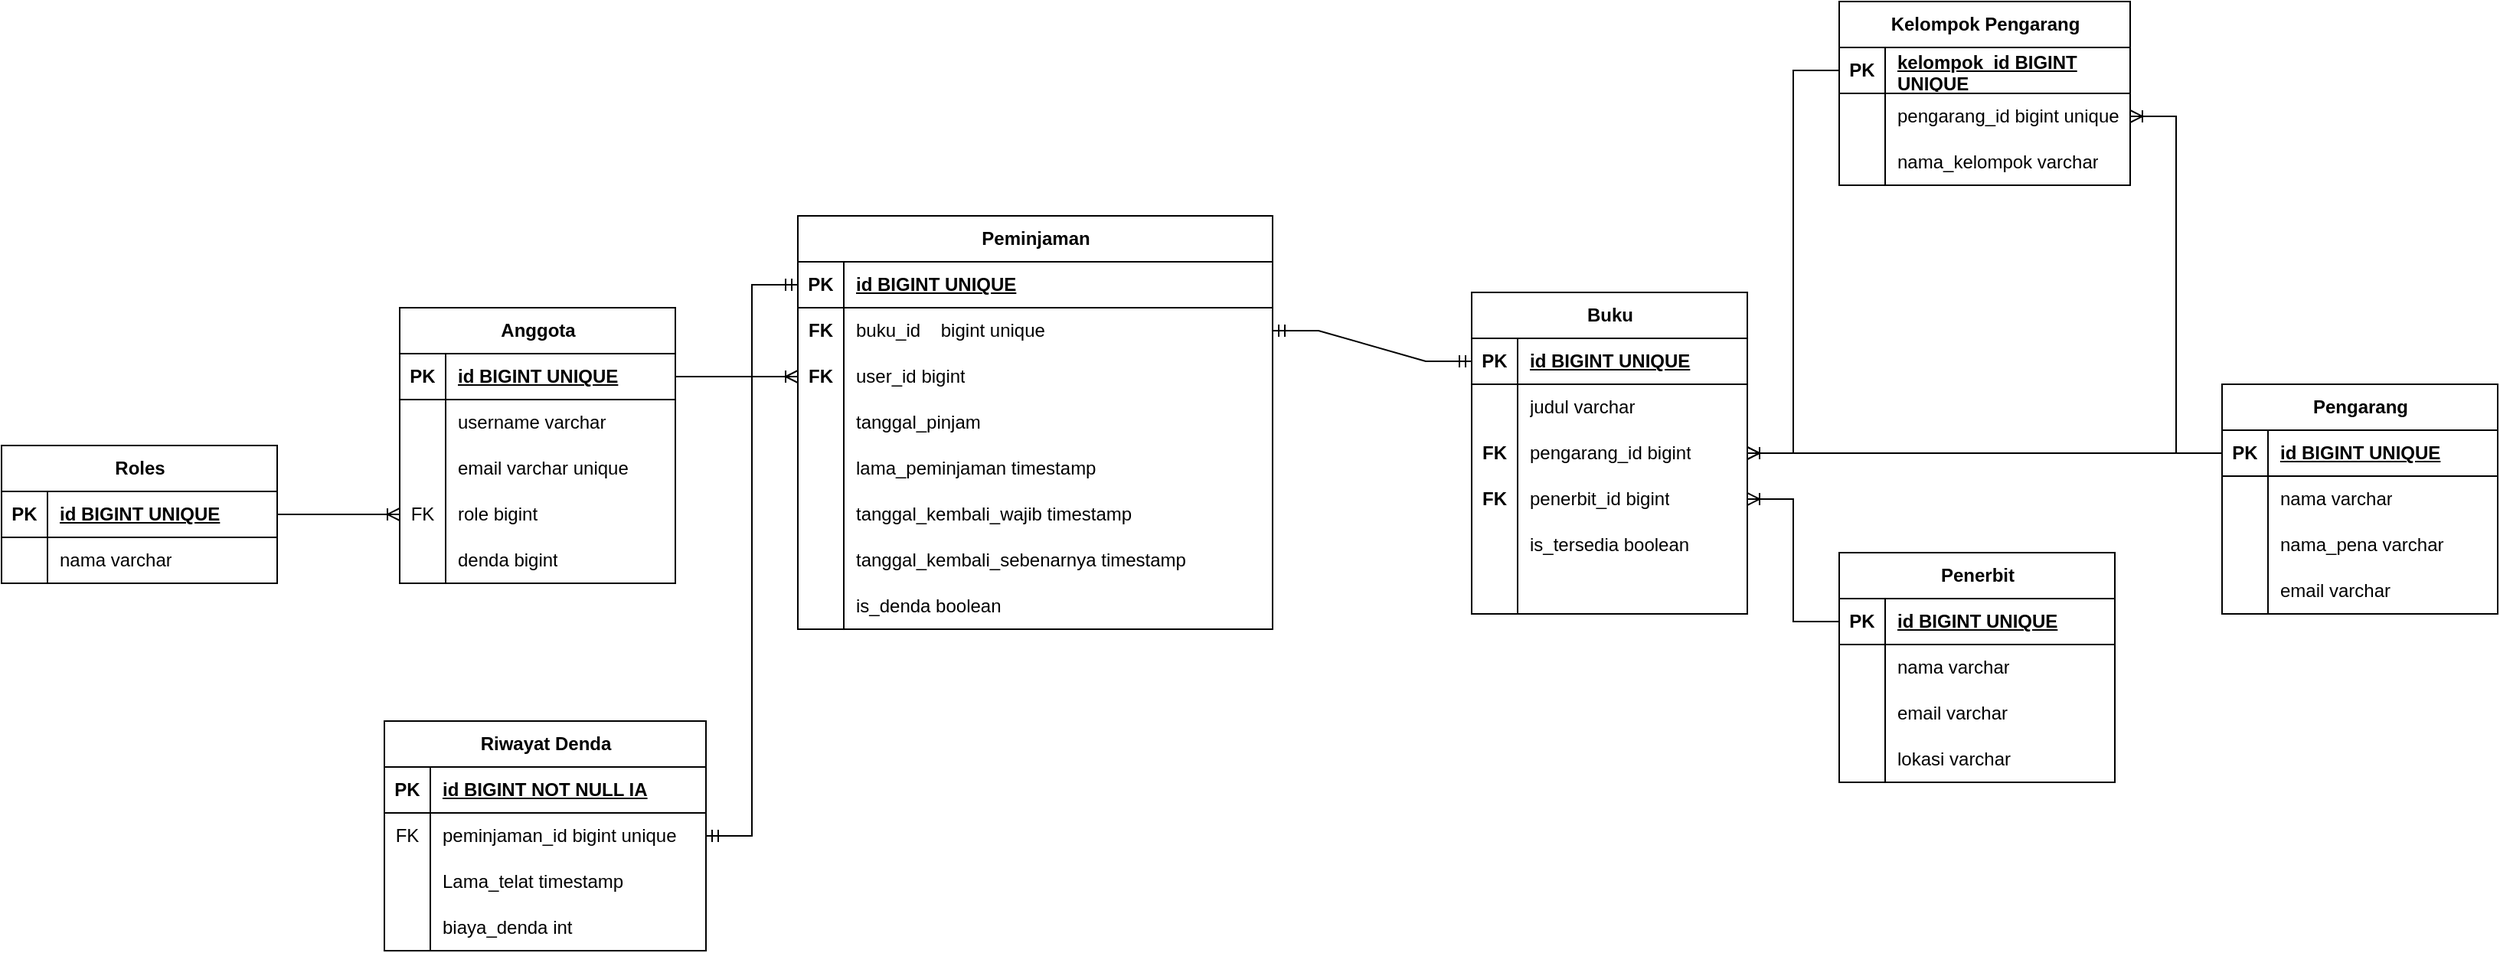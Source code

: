 <mxfile version="21.6.8" type="github" pages="2">
  <diagram name="ERD_REVISI" id="u_-M_tBzR6ieoWRpeJlq">
    <mxGraphModel dx="1763" dy="464" grid="1" gridSize="10" guides="1" tooltips="1" connect="1" arrows="1" fold="1" page="1" pageScale="1" pageWidth="850" pageHeight="1100" math="0" shadow="0">
      <root>
        <mxCell id="D8KKLtEq0LGseYsOFONu-0" />
        <mxCell id="D8KKLtEq0LGseYsOFONu-1" parent="D8KKLtEq0LGseYsOFONu-0" />
        <mxCell id="D8KKLtEq0LGseYsOFONu-2" value="Anggota" style="shape=table;startSize=30;container=1;collapsible=1;childLayout=tableLayout;fixedRows=1;rowLines=0;fontStyle=1;align=center;resizeLast=1;html=1;" vertex="1" parent="D8KKLtEq0LGseYsOFONu-1">
          <mxGeometry x="10" y="310" width="180" height="180" as="geometry" />
        </mxCell>
        <mxCell id="D8KKLtEq0LGseYsOFONu-3" value="" style="shape=tableRow;horizontal=0;startSize=0;swimlaneHead=0;swimlaneBody=0;fillColor=none;collapsible=0;dropTarget=0;points=[[0,0.5],[1,0.5]];portConstraint=eastwest;top=0;left=0;right=0;bottom=1;" vertex="1" parent="D8KKLtEq0LGseYsOFONu-2">
          <mxGeometry y="30" width="180" height="30" as="geometry" />
        </mxCell>
        <mxCell id="D8KKLtEq0LGseYsOFONu-4" value="PK" style="shape=partialRectangle;connectable=0;fillColor=none;top=0;left=0;bottom=0;right=0;fontStyle=1;overflow=hidden;whiteSpace=wrap;html=1;" vertex="1" parent="D8KKLtEq0LGseYsOFONu-3">
          <mxGeometry width="30" height="30" as="geometry">
            <mxRectangle width="30" height="30" as="alternateBounds" />
          </mxGeometry>
        </mxCell>
        <mxCell id="D8KKLtEq0LGseYsOFONu-5" value="id BIGINT UNIQUE" style="shape=partialRectangle;connectable=0;fillColor=none;top=0;left=0;bottom=0;right=0;align=left;spacingLeft=6;fontStyle=5;overflow=hidden;whiteSpace=wrap;html=1;" vertex="1" parent="D8KKLtEq0LGseYsOFONu-3">
          <mxGeometry x="30" width="150" height="30" as="geometry">
            <mxRectangle width="150" height="30" as="alternateBounds" />
          </mxGeometry>
        </mxCell>
        <mxCell id="D8KKLtEq0LGseYsOFONu-6" value="" style="shape=tableRow;horizontal=0;startSize=0;swimlaneHead=0;swimlaneBody=0;fillColor=none;collapsible=0;dropTarget=0;points=[[0,0.5],[1,0.5]];portConstraint=eastwest;top=0;left=0;right=0;bottom=0;" vertex="1" parent="D8KKLtEq0LGseYsOFONu-2">
          <mxGeometry y="60" width="180" height="30" as="geometry" />
        </mxCell>
        <mxCell id="D8KKLtEq0LGseYsOFONu-7" value="" style="shape=partialRectangle;connectable=0;fillColor=none;top=0;left=0;bottom=0;right=0;editable=1;overflow=hidden;whiteSpace=wrap;html=1;" vertex="1" parent="D8KKLtEq0LGseYsOFONu-6">
          <mxGeometry width="30" height="30" as="geometry">
            <mxRectangle width="30" height="30" as="alternateBounds" />
          </mxGeometry>
        </mxCell>
        <mxCell id="D8KKLtEq0LGseYsOFONu-8" value="username varchar" style="shape=partialRectangle;connectable=0;fillColor=none;top=0;left=0;bottom=0;right=0;align=left;spacingLeft=6;overflow=hidden;whiteSpace=wrap;html=1;" vertex="1" parent="D8KKLtEq0LGseYsOFONu-6">
          <mxGeometry x="30" width="150" height="30" as="geometry">
            <mxRectangle width="150" height="30" as="alternateBounds" />
          </mxGeometry>
        </mxCell>
        <mxCell id="D8KKLtEq0LGseYsOFONu-9" value="" style="shape=tableRow;horizontal=0;startSize=0;swimlaneHead=0;swimlaneBody=0;fillColor=none;collapsible=0;dropTarget=0;points=[[0,0.5],[1,0.5]];portConstraint=eastwest;top=0;left=0;right=0;bottom=0;" vertex="1" parent="D8KKLtEq0LGseYsOFONu-2">
          <mxGeometry y="90" width="180" height="30" as="geometry" />
        </mxCell>
        <mxCell id="D8KKLtEq0LGseYsOFONu-10" value="" style="shape=partialRectangle;connectable=0;fillColor=none;top=0;left=0;bottom=0;right=0;editable=1;overflow=hidden;whiteSpace=wrap;html=1;" vertex="1" parent="D8KKLtEq0LGseYsOFONu-9">
          <mxGeometry width="30" height="30" as="geometry">
            <mxRectangle width="30" height="30" as="alternateBounds" />
          </mxGeometry>
        </mxCell>
        <mxCell id="D8KKLtEq0LGseYsOFONu-11" value="email varchar unique" style="shape=partialRectangle;connectable=0;fillColor=none;top=0;left=0;bottom=0;right=0;align=left;spacingLeft=6;overflow=hidden;whiteSpace=wrap;html=1;" vertex="1" parent="D8KKLtEq0LGseYsOFONu-9">
          <mxGeometry x="30" width="150" height="30" as="geometry">
            <mxRectangle width="150" height="30" as="alternateBounds" />
          </mxGeometry>
        </mxCell>
        <mxCell id="tYVv58I1cR-Qi6WpA0bf-48" value="" style="shape=tableRow;horizontal=0;startSize=0;swimlaneHead=0;swimlaneBody=0;fillColor=none;collapsible=0;dropTarget=0;points=[[0,0.5],[1,0.5]];portConstraint=eastwest;top=0;left=0;right=0;bottom=0;" vertex="1" parent="D8KKLtEq0LGseYsOFONu-2">
          <mxGeometry y="120" width="180" height="30" as="geometry" />
        </mxCell>
        <mxCell id="tYVv58I1cR-Qi6WpA0bf-49" value="FK" style="shape=partialRectangle;connectable=0;fillColor=none;top=0;left=0;bottom=0;right=0;editable=1;overflow=hidden;whiteSpace=wrap;html=1;" vertex="1" parent="tYVv58I1cR-Qi6WpA0bf-48">
          <mxGeometry width="30" height="30" as="geometry">
            <mxRectangle width="30" height="30" as="alternateBounds" />
          </mxGeometry>
        </mxCell>
        <mxCell id="tYVv58I1cR-Qi6WpA0bf-50" value="role&amp;nbsp;bigint" style="shape=partialRectangle;connectable=0;fillColor=none;top=0;left=0;bottom=0;right=0;align=left;spacingLeft=6;overflow=hidden;whiteSpace=wrap;html=1;" vertex="1" parent="tYVv58I1cR-Qi6WpA0bf-48">
          <mxGeometry x="30" width="150" height="30" as="geometry">
            <mxRectangle width="150" height="30" as="alternateBounds" />
          </mxGeometry>
        </mxCell>
        <mxCell id="tYVv58I1cR-Qi6WpA0bf-51" value="" style="shape=tableRow;horizontal=0;startSize=0;swimlaneHead=0;swimlaneBody=0;fillColor=none;collapsible=0;dropTarget=0;points=[[0,0.5],[1,0.5]];portConstraint=eastwest;top=0;left=0;right=0;bottom=0;" vertex="1" parent="D8KKLtEq0LGseYsOFONu-2">
          <mxGeometry y="150" width="180" height="30" as="geometry" />
        </mxCell>
        <mxCell id="tYVv58I1cR-Qi6WpA0bf-52" value="" style="shape=partialRectangle;connectable=0;fillColor=none;top=0;left=0;bottom=0;right=0;editable=1;overflow=hidden;whiteSpace=wrap;html=1;" vertex="1" parent="tYVv58I1cR-Qi6WpA0bf-51">
          <mxGeometry width="30" height="30" as="geometry">
            <mxRectangle width="30" height="30" as="alternateBounds" />
          </mxGeometry>
        </mxCell>
        <mxCell id="tYVv58I1cR-Qi6WpA0bf-53" value="denda&amp;nbsp;bigint" style="shape=partialRectangle;connectable=0;fillColor=none;top=0;left=0;bottom=0;right=0;align=left;spacingLeft=6;overflow=hidden;whiteSpace=wrap;html=1;" vertex="1" parent="tYVv58I1cR-Qi6WpA0bf-51">
          <mxGeometry x="30" width="150" height="30" as="geometry">
            <mxRectangle width="150" height="30" as="alternateBounds" />
          </mxGeometry>
        </mxCell>
        <mxCell id="D8KKLtEq0LGseYsOFONu-12" value="Buku" style="shape=table;startSize=30;container=1;collapsible=1;childLayout=tableLayout;fixedRows=1;rowLines=0;fontStyle=1;align=center;resizeLast=1;html=1;" vertex="1" parent="D8KKLtEq0LGseYsOFONu-1">
          <mxGeometry x="710" y="300" width="180" height="210" as="geometry" />
        </mxCell>
        <mxCell id="D8KKLtEq0LGseYsOFONu-13" value="" style="shape=tableRow;horizontal=0;startSize=0;swimlaneHead=0;swimlaneBody=0;fillColor=none;collapsible=0;dropTarget=0;points=[[0,0.5],[1,0.5]];portConstraint=eastwest;top=0;left=0;right=0;bottom=1;" vertex="1" parent="D8KKLtEq0LGseYsOFONu-12">
          <mxGeometry y="30" width="180" height="30" as="geometry" />
        </mxCell>
        <mxCell id="D8KKLtEq0LGseYsOFONu-14" value="PK" style="shape=partialRectangle;connectable=0;fillColor=none;top=0;left=0;bottom=0;right=0;fontStyle=1;overflow=hidden;whiteSpace=wrap;html=1;" vertex="1" parent="D8KKLtEq0LGseYsOFONu-13">
          <mxGeometry width="30" height="30" as="geometry">
            <mxRectangle width="30" height="30" as="alternateBounds" />
          </mxGeometry>
        </mxCell>
        <mxCell id="D8KKLtEq0LGseYsOFONu-15" value="id BIGINT UNIQUE" style="shape=partialRectangle;connectable=0;fillColor=none;top=0;left=0;bottom=0;right=0;align=left;spacingLeft=6;fontStyle=5;overflow=hidden;whiteSpace=wrap;html=1;" vertex="1" parent="D8KKLtEq0LGseYsOFONu-13">
          <mxGeometry x="30" width="150" height="30" as="geometry">
            <mxRectangle width="150" height="30" as="alternateBounds" />
          </mxGeometry>
        </mxCell>
        <mxCell id="D8KKLtEq0LGseYsOFONu-16" value="" style="shape=tableRow;horizontal=0;startSize=0;swimlaneHead=0;swimlaneBody=0;fillColor=none;collapsible=0;dropTarget=0;points=[[0,0.5],[1,0.5]];portConstraint=eastwest;top=0;left=0;right=0;bottom=0;" vertex="1" parent="D8KKLtEq0LGseYsOFONu-12">
          <mxGeometry y="60" width="180" height="30" as="geometry" />
        </mxCell>
        <mxCell id="D8KKLtEq0LGseYsOFONu-17" value="" style="shape=partialRectangle;connectable=0;fillColor=none;top=0;left=0;bottom=0;right=0;editable=1;overflow=hidden;whiteSpace=wrap;html=1;" vertex="1" parent="D8KKLtEq0LGseYsOFONu-16">
          <mxGeometry width="30" height="30" as="geometry">
            <mxRectangle width="30" height="30" as="alternateBounds" />
          </mxGeometry>
        </mxCell>
        <mxCell id="D8KKLtEq0LGseYsOFONu-18" value="judul varchar" style="shape=partialRectangle;connectable=0;fillColor=none;top=0;left=0;bottom=0;right=0;align=left;spacingLeft=6;overflow=hidden;whiteSpace=wrap;html=1;" vertex="1" parent="D8KKLtEq0LGseYsOFONu-16">
          <mxGeometry x="30" width="150" height="30" as="geometry">
            <mxRectangle width="150" height="30" as="alternateBounds" />
          </mxGeometry>
        </mxCell>
        <mxCell id="D8KKLtEq0LGseYsOFONu-19" value="" style="shape=tableRow;horizontal=0;startSize=0;swimlaneHead=0;swimlaneBody=0;fillColor=none;collapsible=0;dropTarget=0;points=[[0,0.5],[1,0.5]];portConstraint=eastwest;top=0;left=0;right=0;bottom=0;" vertex="1" parent="D8KKLtEq0LGseYsOFONu-12">
          <mxGeometry y="90" width="180" height="30" as="geometry" />
        </mxCell>
        <mxCell id="D8KKLtEq0LGseYsOFONu-20" value="&lt;b&gt;FK&lt;/b&gt;" style="shape=partialRectangle;connectable=0;fillColor=none;top=0;left=0;bottom=0;right=0;editable=1;overflow=hidden;whiteSpace=wrap;html=1;" vertex="1" parent="D8KKLtEq0LGseYsOFONu-19">
          <mxGeometry width="30" height="30" as="geometry">
            <mxRectangle width="30" height="30" as="alternateBounds" />
          </mxGeometry>
        </mxCell>
        <mxCell id="D8KKLtEq0LGseYsOFONu-21" value="pengarang_id&amp;nbsp;bigint" style="shape=partialRectangle;connectable=0;fillColor=none;top=0;left=0;bottom=0;right=0;align=left;spacingLeft=6;overflow=hidden;whiteSpace=wrap;html=1;" vertex="1" parent="D8KKLtEq0LGseYsOFONu-19">
          <mxGeometry x="30" width="150" height="30" as="geometry">
            <mxRectangle width="150" height="30" as="alternateBounds" />
          </mxGeometry>
        </mxCell>
        <mxCell id="D8KKLtEq0LGseYsOFONu-22" value="" style="shape=tableRow;horizontal=0;startSize=0;swimlaneHead=0;swimlaneBody=0;fillColor=none;collapsible=0;dropTarget=0;points=[[0,0.5],[1,0.5]];portConstraint=eastwest;top=0;left=0;right=0;bottom=0;" vertex="1" parent="D8KKLtEq0LGseYsOFONu-12">
          <mxGeometry y="120" width="180" height="30" as="geometry" />
        </mxCell>
        <mxCell id="D8KKLtEq0LGseYsOFONu-23" value="&lt;b style=&quot;border-color: var(--border-color);&quot;&gt;FK&lt;/b&gt;" style="shape=partialRectangle;connectable=0;fillColor=none;top=0;left=0;bottom=0;right=0;editable=1;overflow=hidden;whiteSpace=wrap;html=1;" vertex="1" parent="D8KKLtEq0LGseYsOFONu-22">
          <mxGeometry width="30" height="30" as="geometry">
            <mxRectangle width="30" height="30" as="alternateBounds" />
          </mxGeometry>
        </mxCell>
        <mxCell id="D8KKLtEq0LGseYsOFONu-24" value="penerbit_id&amp;nbsp;bigint" style="shape=partialRectangle;connectable=0;fillColor=none;top=0;left=0;bottom=0;right=0;align=left;spacingLeft=6;overflow=hidden;whiteSpace=wrap;html=1;" vertex="1" parent="D8KKLtEq0LGseYsOFONu-22">
          <mxGeometry x="30" width="150" height="30" as="geometry">
            <mxRectangle width="150" height="30" as="alternateBounds" />
          </mxGeometry>
        </mxCell>
        <mxCell id="tYVv58I1cR-Qi6WpA0bf-0" value="" style="shape=tableRow;horizontal=0;startSize=0;swimlaneHead=0;swimlaneBody=0;fillColor=none;collapsible=0;dropTarget=0;points=[[0,0.5],[1,0.5]];portConstraint=eastwest;top=0;left=0;right=0;bottom=0;" vertex="1" parent="D8KKLtEq0LGseYsOFONu-12">
          <mxGeometry y="150" width="180" height="30" as="geometry" />
        </mxCell>
        <mxCell id="tYVv58I1cR-Qi6WpA0bf-1" value="" style="shape=partialRectangle;connectable=0;fillColor=none;top=0;left=0;bottom=0;right=0;editable=1;overflow=hidden;whiteSpace=wrap;html=1;" vertex="1" parent="tYVv58I1cR-Qi6WpA0bf-0">
          <mxGeometry width="30" height="30" as="geometry">
            <mxRectangle width="30" height="30" as="alternateBounds" />
          </mxGeometry>
        </mxCell>
        <mxCell id="tYVv58I1cR-Qi6WpA0bf-2" value="is_tersedia boolean" style="shape=partialRectangle;connectable=0;fillColor=none;top=0;left=0;bottom=0;right=0;align=left;spacingLeft=6;overflow=hidden;whiteSpace=wrap;html=1;" vertex="1" parent="tYVv58I1cR-Qi6WpA0bf-0">
          <mxGeometry x="30" width="150" height="30" as="geometry">
            <mxRectangle width="150" height="30" as="alternateBounds" />
          </mxGeometry>
        </mxCell>
        <mxCell id="tYVv58I1cR-Qi6WpA0bf-16" value="" style="shape=tableRow;horizontal=0;startSize=0;swimlaneHead=0;swimlaneBody=0;fillColor=none;collapsible=0;dropTarget=0;points=[[0,0.5],[1,0.5]];portConstraint=eastwest;top=0;left=0;right=0;bottom=0;" vertex="1" parent="D8KKLtEq0LGseYsOFONu-12">
          <mxGeometry y="180" width="180" height="30" as="geometry" />
        </mxCell>
        <mxCell id="tYVv58I1cR-Qi6WpA0bf-17" value="" style="shape=partialRectangle;connectable=0;fillColor=none;top=0;left=0;bottom=0;right=0;editable=1;overflow=hidden;whiteSpace=wrap;html=1;" vertex="1" parent="tYVv58I1cR-Qi6WpA0bf-16">
          <mxGeometry width="30" height="30" as="geometry">
            <mxRectangle width="30" height="30" as="alternateBounds" />
          </mxGeometry>
        </mxCell>
        <mxCell id="tYVv58I1cR-Qi6WpA0bf-18" value="" style="shape=partialRectangle;connectable=0;fillColor=none;top=0;left=0;bottom=0;right=0;align=left;spacingLeft=6;overflow=hidden;whiteSpace=wrap;html=1;" vertex="1" parent="tYVv58I1cR-Qi6WpA0bf-16">
          <mxGeometry x="30" width="150" height="30" as="geometry">
            <mxRectangle width="150" height="30" as="alternateBounds" />
          </mxGeometry>
        </mxCell>
        <mxCell id="D8KKLtEq0LGseYsOFONu-25" value="Peminjaman" style="shape=table;startSize=30;container=1;collapsible=1;childLayout=tableLayout;fixedRows=1;rowLines=0;fontStyle=1;align=center;resizeLast=1;html=1;" vertex="1" parent="D8KKLtEq0LGseYsOFONu-1">
          <mxGeometry x="270" y="250" width="310" height="270" as="geometry" />
        </mxCell>
        <mxCell id="D8KKLtEq0LGseYsOFONu-26" value="" style="shape=tableRow;horizontal=0;startSize=0;swimlaneHead=0;swimlaneBody=0;fillColor=none;collapsible=0;dropTarget=0;points=[[0,0.5],[1,0.5]];portConstraint=eastwest;top=0;left=0;right=0;bottom=1;" vertex="1" parent="D8KKLtEq0LGseYsOFONu-25">
          <mxGeometry y="30" width="310" height="30" as="geometry" />
        </mxCell>
        <mxCell id="D8KKLtEq0LGseYsOFONu-27" value="PK" style="shape=partialRectangle;connectable=0;fillColor=none;top=0;left=0;bottom=0;right=0;fontStyle=1;overflow=hidden;whiteSpace=wrap;html=1;" vertex="1" parent="D8KKLtEq0LGseYsOFONu-26">
          <mxGeometry width="30" height="30" as="geometry">
            <mxRectangle width="30" height="30" as="alternateBounds" />
          </mxGeometry>
        </mxCell>
        <mxCell id="D8KKLtEq0LGseYsOFONu-28" value="id BIGINT UNIQUE" style="shape=partialRectangle;connectable=0;fillColor=none;top=0;left=0;bottom=0;right=0;align=left;spacingLeft=6;fontStyle=5;overflow=hidden;whiteSpace=wrap;html=1;" vertex="1" parent="D8KKLtEq0LGseYsOFONu-26">
          <mxGeometry x="30" width="280" height="30" as="geometry">
            <mxRectangle width="280" height="30" as="alternateBounds" />
          </mxGeometry>
        </mxCell>
        <mxCell id="D8KKLtEq0LGseYsOFONu-29" value="" style="shape=tableRow;horizontal=0;startSize=0;swimlaneHead=0;swimlaneBody=0;fillColor=none;collapsible=0;dropTarget=0;points=[[0,0.5],[1,0.5]];portConstraint=eastwest;top=0;left=0;right=0;bottom=0;" vertex="1" parent="D8KKLtEq0LGseYsOFONu-25">
          <mxGeometry y="60" width="310" height="30" as="geometry" />
        </mxCell>
        <mxCell id="D8KKLtEq0LGseYsOFONu-30" value="&lt;b&gt;FK&lt;/b&gt;" style="shape=partialRectangle;connectable=0;fillColor=none;top=0;left=0;bottom=0;right=0;editable=1;overflow=hidden;whiteSpace=wrap;html=1;" vertex="1" parent="D8KKLtEq0LGseYsOFONu-29">
          <mxGeometry width="30" height="30" as="geometry">
            <mxRectangle width="30" height="30" as="alternateBounds" />
          </mxGeometry>
        </mxCell>
        <mxCell id="D8KKLtEq0LGseYsOFONu-31" value="buku_id&lt;span style=&quot;&quot;&gt;&lt;span style=&quot;white-space: pre;&quot;&gt;&amp;nbsp;&amp;nbsp;&amp;nbsp;&amp;nbsp;bigint unique&lt;/span&gt;&lt;/span&gt;" style="shape=partialRectangle;connectable=0;fillColor=none;top=0;left=0;bottom=0;right=0;align=left;spacingLeft=6;overflow=hidden;whiteSpace=wrap;html=1;" vertex="1" parent="D8KKLtEq0LGseYsOFONu-29">
          <mxGeometry x="30" width="280" height="30" as="geometry">
            <mxRectangle width="280" height="30" as="alternateBounds" />
          </mxGeometry>
        </mxCell>
        <mxCell id="D8KKLtEq0LGseYsOFONu-32" value="" style="shape=tableRow;horizontal=0;startSize=0;swimlaneHead=0;swimlaneBody=0;fillColor=none;collapsible=0;dropTarget=0;points=[[0,0.5],[1,0.5]];portConstraint=eastwest;top=0;left=0;right=0;bottom=0;" vertex="1" parent="D8KKLtEq0LGseYsOFONu-25">
          <mxGeometry y="90" width="310" height="30" as="geometry" />
        </mxCell>
        <mxCell id="D8KKLtEq0LGseYsOFONu-33" value="&lt;b&gt;FK&lt;/b&gt;" style="shape=partialRectangle;connectable=0;fillColor=none;top=0;left=0;bottom=0;right=0;editable=1;overflow=hidden;whiteSpace=wrap;html=1;" vertex="1" parent="D8KKLtEq0LGseYsOFONu-32">
          <mxGeometry width="30" height="30" as="geometry">
            <mxRectangle width="30" height="30" as="alternateBounds" />
          </mxGeometry>
        </mxCell>
        <mxCell id="D8KKLtEq0LGseYsOFONu-34" value="user_id&amp;nbsp;bigint" style="shape=partialRectangle;connectable=0;fillColor=none;top=0;left=0;bottom=0;right=0;align=left;spacingLeft=6;overflow=hidden;whiteSpace=wrap;html=1;" vertex="1" parent="D8KKLtEq0LGseYsOFONu-32">
          <mxGeometry x="30" width="280" height="30" as="geometry">
            <mxRectangle width="280" height="30" as="alternateBounds" />
          </mxGeometry>
        </mxCell>
        <mxCell id="D8KKLtEq0LGseYsOFONu-35" value="" style="shape=tableRow;horizontal=0;startSize=0;swimlaneHead=0;swimlaneBody=0;fillColor=none;collapsible=0;dropTarget=0;points=[[0,0.5],[1,0.5]];portConstraint=eastwest;top=0;left=0;right=0;bottom=0;" vertex="1" parent="D8KKLtEq0LGseYsOFONu-25">
          <mxGeometry y="120" width="310" height="30" as="geometry" />
        </mxCell>
        <mxCell id="D8KKLtEq0LGseYsOFONu-36" value="" style="shape=partialRectangle;connectable=0;fillColor=none;top=0;left=0;bottom=0;right=0;editable=1;overflow=hidden;whiteSpace=wrap;html=1;" vertex="1" parent="D8KKLtEq0LGseYsOFONu-35">
          <mxGeometry width="30" height="30" as="geometry">
            <mxRectangle width="30" height="30" as="alternateBounds" />
          </mxGeometry>
        </mxCell>
        <mxCell id="D8KKLtEq0LGseYsOFONu-37" value="tanggal_pinjam" style="shape=partialRectangle;connectable=0;fillColor=none;top=0;left=0;bottom=0;right=0;align=left;spacingLeft=6;overflow=hidden;whiteSpace=wrap;html=1;" vertex="1" parent="D8KKLtEq0LGseYsOFONu-35">
          <mxGeometry x="30" width="280" height="30" as="geometry">
            <mxRectangle width="280" height="30" as="alternateBounds" />
          </mxGeometry>
        </mxCell>
        <mxCell id="D8KKLtEq0LGseYsOFONu-38" value="" style="shape=tableRow;horizontal=0;startSize=0;swimlaneHead=0;swimlaneBody=0;fillColor=none;collapsible=0;dropTarget=0;points=[[0,0.5],[1,0.5]];portConstraint=eastwest;top=0;left=0;right=0;bottom=0;" vertex="1" parent="D8KKLtEq0LGseYsOFONu-25">
          <mxGeometry y="150" width="310" height="30" as="geometry" />
        </mxCell>
        <mxCell id="D8KKLtEq0LGseYsOFONu-39" value="" style="shape=partialRectangle;connectable=0;fillColor=none;top=0;left=0;bottom=0;right=0;editable=1;overflow=hidden;whiteSpace=wrap;html=1;" vertex="1" parent="D8KKLtEq0LGseYsOFONu-38">
          <mxGeometry width="30" height="30" as="geometry">
            <mxRectangle width="30" height="30" as="alternateBounds" />
          </mxGeometry>
        </mxCell>
        <mxCell id="D8KKLtEq0LGseYsOFONu-40" value="lama_peminjaman timestamp" style="shape=partialRectangle;connectable=0;fillColor=none;top=0;left=0;bottom=0;right=0;align=left;spacingLeft=6;overflow=hidden;whiteSpace=wrap;html=1;" vertex="1" parent="D8KKLtEq0LGseYsOFONu-38">
          <mxGeometry x="30" width="280" height="30" as="geometry">
            <mxRectangle width="280" height="30" as="alternateBounds" />
          </mxGeometry>
        </mxCell>
        <mxCell id="tYVv58I1cR-Qi6WpA0bf-26" value="" style="shape=tableRow;horizontal=0;startSize=0;swimlaneHead=0;swimlaneBody=0;fillColor=none;collapsible=0;dropTarget=0;points=[[0,0.5],[1,0.5]];portConstraint=eastwest;top=0;left=0;right=0;bottom=0;" vertex="1" parent="D8KKLtEq0LGseYsOFONu-25">
          <mxGeometry y="180" width="310" height="30" as="geometry" />
        </mxCell>
        <mxCell id="tYVv58I1cR-Qi6WpA0bf-27" value="" style="shape=partialRectangle;connectable=0;fillColor=none;top=0;left=0;bottom=0;right=0;editable=1;overflow=hidden;whiteSpace=wrap;html=1;" vertex="1" parent="tYVv58I1cR-Qi6WpA0bf-26">
          <mxGeometry width="30" height="30" as="geometry">
            <mxRectangle width="30" height="30" as="alternateBounds" />
          </mxGeometry>
        </mxCell>
        <mxCell id="tYVv58I1cR-Qi6WpA0bf-28" value="tanggal_kembali_wajib timestamp" style="shape=partialRectangle;connectable=0;fillColor=none;top=0;left=0;bottom=0;right=0;align=left;spacingLeft=6;overflow=hidden;whiteSpace=wrap;html=1;" vertex="1" parent="tYVv58I1cR-Qi6WpA0bf-26">
          <mxGeometry x="30" width="280" height="30" as="geometry">
            <mxRectangle width="280" height="30" as="alternateBounds" />
          </mxGeometry>
        </mxCell>
        <mxCell id="tYVv58I1cR-Qi6WpA0bf-29" value="" style="shape=tableRow;horizontal=0;startSize=0;swimlaneHead=0;swimlaneBody=0;fillColor=none;collapsible=0;dropTarget=0;points=[[0,0.5],[1,0.5]];portConstraint=eastwest;top=0;left=0;right=0;bottom=0;" vertex="1" parent="D8KKLtEq0LGseYsOFONu-25">
          <mxGeometry y="210" width="310" height="30" as="geometry" />
        </mxCell>
        <mxCell id="tYVv58I1cR-Qi6WpA0bf-30" value="" style="shape=partialRectangle;connectable=0;fillColor=none;top=0;left=0;bottom=0;right=0;editable=1;overflow=hidden;whiteSpace=wrap;html=1;" vertex="1" parent="tYVv58I1cR-Qi6WpA0bf-29">
          <mxGeometry width="30" height="30" as="geometry">
            <mxRectangle width="30" height="30" as="alternateBounds" />
          </mxGeometry>
        </mxCell>
        <mxCell id="tYVv58I1cR-Qi6WpA0bf-31" value="tanggal_kembali_sebenarnya timestamp" style="shape=partialRectangle;connectable=0;fillColor=none;top=0;left=0;bottom=0;right=0;align=left;spacingLeft=6;overflow=hidden;whiteSpace=wrap;html=1;" vertex="1" parent="tYVv58I1cR-Qi6WpA0bf-29">
          <mxGeometry x="30" width="280" height="30" as="geometry">
            <mxRectangle width="280" height="30" as="alternateBounds" />
          </mxGeometry>
        </mxCell>
        <mxCell id="tYVv58I1cR-Qi6WpA0bf-32" value="" style="shape=tableRow;horizontal=0;startSize=0;swimlaneHead=0;swimlaneBody=0;fillColor=none;collapsible=0;dropTarget=0;points=[[0,0.5],[1,0.5]];portConstraint=eastwest;top=0;left=0;right=0;bottom=0;" vertex="1" parent="D8KKLtEq0LGseYsOFONu-25">
          <mxGeometry y="240" width="310" height="30" as="geometry" />
        </mxCell>
        <mxCell id="tYVv58I1cR-Qi6WpA0bf-33" value="" style="shape=partialRectangle;connectable=0;fillColor=none;top=0;left=0;bottom=0;right=0;editable=1;overflow=hidden;whiteSpace=wrap;html=1;" vertex="1" parent="tYVv58I1cR-Qi6WpA0bf-32">
          <mxGeometry width="30" height="30" as="geometry">
            <mxRectangle width="30" height="30" as="alternateBounds" />
          </mxGeometry>
        </mxCell>
        <mxCell id="tYVv58I1cR-Qi6WpA0bf-34" value="is_denda boolean" style="shape=partialRectangle;connectable=0;fillColor=none;top=0;left=0;bottom=0;right=0;align=left;spacingLeft=6;overflow=hidden;whiteSpace=wrap;html=1;" vertex="1" parent="tYVv58I1cR-Qi6WpA0bf-32">
          <mxGeometry x="30" width="280" height="30" as="geometry">
            <mxRectangle width="280" height="30" as="alternateBounds" />
          </mxGeometry>
        </mxCell>
        <mxCell id="D8KKLtEq0LGseYsOFONu-41" value="" style="edgeStyle=entityRelationEdgeStyle;fontSize=12;html=1;endArrow=ERoneToMany;rounded=0;entryX=0;entryY=0.5;entryDx=0;entryDy=0;exitX=1;exitY=0.5;exitDx=0;exitDy=0;" edge="1" parent="D8KKLtEq0LGseYsOFONu-1" source="D8KKLtEq0LGseYsOFONu-3" target="D8KKLtEq0LGseYsOFONu-32">
          <mxGeometry width="100" height="100" relative="1" as="geometry">
            <mxPoint x="190" y="480" as="sourcePoint" />
            <mxPoint x="290" y="380" as="targetPoint" />
          </mxGeometry>
        </mxCell>
        <mxCell id="D8KKLtEq0LGseYsOFONu-43" value="Pengarang" style="shape=table;startSize=30;container=1;collapsible=1;childLayout=tableLayout;fixedRows=1;rowLines=0;fontStyle=1;align=center;resizeLast=1;html=1;" vertex="1" parent="D8KKLtEq0LGseYsOFONu-1">
          <mxGeometry x="1200" y="360" width="180" height="150" as="geometry" />
        </mxCell>
        <mxCell id="D8KKLtEq0LGseYsOFONu-44" value="" style="shape=tableRow;horizontal=0;startSize=0;swimlaneHead=0;swimlaneBody=0;fillColor=none;collapsible=0;dropTarget=0;points=[[0,0.5],[1,0.5]];portConstraint=eastwest;top=0;left=0;right=0;bottom=1;" vertex="1" parent="D8KKLtEq0LGseYsOFONu-43">
          <mxGeometry y="30" width="180" height="30" as="geometry" />
        </mxCell>
        <mxCell id="D8KKLtEq0LGseYsOFONu-45" value="PK" style="shape=partialRectangle;connectable=0;fillColor=none;top=0;left=0;bottom=0;right=0;fontStyle=1;overflow=hidden;whiteSpace=wrap;html=1;" vertex="1" parent="D8KKLtEq0LGseYsOFONu-44">
          <mxGeometry width="30" height="30" as="geometry">
            <mxRectangle width="30" height="30" as="alternateBounds" />
          </mxGeometry>
        </mxCell>
        <mxCell id="D8KKLtEq0LGseYsOFONu-46" value="id BIGINT UNIQUE" style="shape=partialRectangle;connectable=0;fillColor=none;top=0;left=0;bottom=0;right=0;align=left;spacingLeft=6;fontStyle=5;overflow=hidden;whiteSpace=wrap;html=1;" vertex="1" parent="D8KKLtEq0LGseYsOFONu-44">
          <mxGeometry x="30" width="150" height="30" as="geometry">
            <mxRectangle width="150" height="30" as="alternateBounds" />
          </mxGeometry>
        </mxCell>
        <mxCell id="D8KKLtEq0LGseYsOFONu-47" value="" style="shape=tableRow;horizontal=0;startSize=0;swimlaneHead=0;swimlaneBody=0;fillColor=none;collapsible=0;dropTarget=0;points=[[0,0.5],[1,0.5]];portConstraint=eastwest;top=0;left=0;right=0;bottom=0;" vertex="1" parent="D8KKLtEq0LGseYsOFONu-43">
          <mxGeometry y="60" width="180" height="30" as="geometry" />
        </mxCell>
        <mxCell id="D8KKLtEq0LGseYsOFONu-48" value="" style="shape=partialRectangle;connectable=0;fillColor=none;top=0;left=0;bottom=0;right=0;editable=1;overflow=hidden;whiteSpace=wrap;html=1;" vertex="1" parent="D8KKLtEq0LGseYsOFONu-47">
          <mxGeometry width="30" height="30" as="geometry">
            <mxRectangle width="30" height="30" as="alternateBounds" />
          </mxGeometry>
        </mxCell>
        <mxCell id="D8KKLtEq0LGseYsOFONu-49" value="nama varchar" style="shape=partialRectangle;connectable=0;fillColor=none;top=0;left=0;bottom=0;right=0;align=left;spacingLeft=6;overflow=hidden;whiteSpace=wrap;html=1;" vertex="1" parent="D8KKLtEq0LGseYsOFONu-47">
          <mxGeometry x="30" width="150" height="30" as="geometry">
            <mxRectangle width="150" height="30" as="alternateBounds" />
          </mxGeometry>
        </mxCell>
        <mxCell id="D8KKLtEq0LGseYsOFONu-50" value="" style="shape=tableRow;horizontal=0;startSize=0;swimlaneHead=0;swimlaneBody=0;fillColor=none;collapsible=0;dropTarget=0;points=[[0,0.5],[1,0.5]];portConstraint=eastwest;top=0;left=0;right=0;bottom=0;" vertex="1" parent="D8KKLtEq0LGseYsOFONu-43">
          <mxGeometry y="90" width="180" height="30" as="geometry" />
        </mxCell>
        <mxCell id="D8KKLtEq0LGseYsOFONu-51" value="" style="shape=partialRectangle;connectable=0;fillColor=none;top=0;left=0;bottom=0;right=0;editable=1;overflow=hidden;whiteSpace=wrap;html=1;" vertex="1" parent="D8KKLtEq0LGseYsOFONu-50">
          <mxGeometry width="30" height="30" as="geometry">
            <mxRectangle width="30" height="30" as="alternateBounds" />
          </mxGeometry>
        </mxCell>
        <mxCell id="D8KKLtEq0LGseYsOFONu-52" value="nama_pena varchar" style="shape=partialRectangle;connectable=0;fillColor=none;top=0;left=0;bottom=0;right=0;align=left;spacingLeft=6;overflow=hidden;whiteSpace=wrap;html=1;" vertex="1" parent="D8KKLtEq0LGseYsOFONu-50">
          <mxGeometry x="30" width="150" height="30" as="geometry">
            <mxRectangle width="150" height="30" as="alternateBounds" />
          </mxGeometry>
        </mxCell>
        <mxCell id="tYVv58I1cR-Qi6WpA0bf-99" value="" style="shape=tableRow;horizontal=0;startSize=0;swimlaneHead=0;swimlaneBody=0;fillColor=none;collapsible=0;dropTarget=0;points=[[0,0.5],[1,0.5]];portConstraint=eastwest;top=0;left=0;right=0;bottom=0;" vertex="1" parent="D8KKLtEq0LGseYsOFONu-43">
          <mxGeometry y="120" width="180" height="30" as="geometry" />
        </mxCell>
        <mxCell id="tYVv58I1cR-Qi6WpA0bf-100" value="" style="shape=partialRectangle;connectable=0;fillColor=none;top=0;left=0;bottom=0;right=0;editable=1;overflow=hidden;whiteSpace=wrap;html=1;" vertex="1" parent="tYVv58I1cR-Qi6WpA0bf-99">
          <mxGeometry width="30" height="30" as="geometry">
            <mxRectangle width="30" height="30" as="alternateBounds" />
          </mxGeometry>
        </mxCell>
        <mxCell id="tYVv58I1cR-Qi6WpA0bf-101" value="email varchar" style="shape=partialRectangle;connectable=0;fillColor=none;top=0;left=0;bottom=0;right=0;align=left;spacingLeft=6;overflow=hidden;whiteSpace=wrap;html=1;" vertex="1" parent="tYVv58I1cR-Qi6WpA0bf-99">
          <mxGeometry x="30" width="150" height="30" as="geometry">
            <mxRectangle width="150" height="30" as="alternateBounds" />
          </mxGeometry>
        </mxCell>
        <mxCell id="D8KKLtEq0LGseYsOFONu-53" value="Penerbit" style="shape=table;startSize=30;container=1;collapsible=1;childLayout=tableLayout;fixedRows=1;rowLines=0;fontStyle=1;align=center;resizeLast=1;html=1;" vertex="1" parent="D8KKLtEq0LGseYsOFONu-1">
          <mxGeometry x="950" y="470" width="180" height="150" as="geometry" />
        </mxCell>
        <mxCell id="D8KKLtEq0LGseYsOFONu-54" value="" style="shape=tableRow;horizontal=0;startSize=0;swimlaneHead=0;swimlaneBody=0;fillColor=none;collapsible=0;dropTarget=0;points=[[0,0.5],[1,0.5]];portConstraint=eastwest;top=0;left=0;right=0;bottom=1;" vertex="1" parent="D8KKLtEq0LGseYsOFONu-53">
          <mxGeometry y="30" width="180" height="30" as="geometry" />
        </mxCell>
        <mxCell id="D8KKLtEq0LGseYsOFONu-55" value="PK" style="shape=partialRectangle;connectable=0;fillColor=none;top=0;left=0;bottom=0;right=0;fontStyle=1;overflow=hidden;whiteSpace=wrap;html=1;" vertex="1" parent="D8KKLtEq0LGseYsOFONu-54">
          <mxGeometry width="30" height="30" as="geometry">
            <mxRectangle width="30" height="30" as="alternateBounds" />
          </mxGeometry>
        </mxCell>
        <mxCell id="D8KKLtEq0LGseYsOFONu-56" value="id BIGINT UNIQUE" style="shape=partialRectangle;connectable=0;fillColor=none;top=0;left=0;bottom=0;right=0;align=left;spacingLeft=6;fontStyle=5;overflow=hidden;whiteSpace=wrap;html=1;" vertex="1" parent="D8KKLtEq0LGseYsOFONu-54">
          <mxGeometry x="30" width="150" height="30" as="geometry">
            <mxRectangle width="150" height="30" as="alternateBounds" />
          </mxGeometry>
        </mxCell>
        <mxCell id="D8KKLtEq0LGseYsOFONu-57" value="" style="shape=tableRow;horizontal=0;startSize=0;swimlaneHead=0;swimlaneBody=0;fillColor=none;collapsible=0;dropTarget=0;points=[[0,0.5],[1,0.5]];portConstraint=eastwest;top=0;left=0;right=0;bottom=0;" vertex="1" parent="D8KKLtEq0LGseYsOFONu-53">
          <mxGeometry y="60" width="180" height="30" as="geometry" />
        </mxCell>
        <mxCell id="D8KKLtEq0LGseYsOFONu-58" value="" style="shape=partialRectangle;connectable=0;fillColor=none;top=0;left=0;bottom=0;right=0;editable=1;overflow=hidden;whiteSpace=wrap;html=1;" vertex="1" parent="D8KKLtEq0LGseYsOFONu-57">
          <mxGeometry width="30" height="30" as="geometry">
            <mxRectangle width="30" height="30" as="alternateBounds" />
          </mxGeometry>
        </mxCell>
        <mxCell id="D8KKLtEq0LGseYsOFONu-59" value="nama varchar" style="shape=partialRectangle;connectable=0;fillColor=none;top=0;left=0;bottom=0;right=0;align=left;spacingLeft=6;overflow=hidden;whiteSpace=wrap;html=1;" vertex="1" parent="D8KKLtEq0LGseYsOFONu-57">
          <mxGeometry x="30" width="150" height="30" as="geometry">
            <mxRectangle width="150" height="30" as="alternateBounds" />
          </mxGeometry>
        </mxCell>
        <mxCell id="D8KKLtEq0LGseYsOFONu-60" value="" style="shape=tableRow;horizontal=0;startSize=0;swimlaneHead=0;swimlaneBody=0;fillColor=none;collapsible=0;dropTarget=0;points=[[0,0.5],[1,0.5]];portConstraint=eastwest;top=0;left=0;right=0;bottom=0;" vertex="1" parent="D8KKLtEq0LGseYsOFONu-53">
          <mxGeometry y="90" width="180" height="30" as="geometry" />
        </mxCell>
        <mxCell id="D8KKLtEq0LGseYsOFONu-61" value="" style="shape=partialRectangle;connectable=0;fillColor=none;top=0;left=0;bottom=0;right=0;editable=1;overflow=hidden;whiteSpace=wrap;html=1;" vertex="1" parent="D8KKLtEq0LGseYsOFONu-60">
          <mxGeometry width="30" height="30" as="geometry">
            <mxRectangle width="30" height="30" as="alternateBounds" />
          </mxGeometry>
        </mxCell>
        <mxCell id="D8KKLtEq0LGseYsOFONu-62" value="email varchar" style="shape=partialRectangle;connectable=0;fillColor=none;top=0;left=0;bottom=0;right=0;align=left;spacingLeft=6;overflow=hidden;whiteSpace=wrap;html=1;" vertex="1" parent="D8KKLtEq0LGseYsOFONu-60">
          <mxGeometry x="30" width="150" height="30" as="geometry">
            <mxRectangle width="150" height="30" as="alternateBounds" />
          </mxGeometry>
        </mxCell>
        <mxCell id="tYVv58I1cR-Qi6WpA0bf-96" value="" style="shape=tableRow;horizontal=0;startSize=0;swimlaneHead=0;swimlaneBody=0;fillColor=none;collapsible=0;dropTarget=0;points=[[0,0.5],[1,0.5]];portConstraint=eastwest;top=0;left=0;right=0;bottom=0;" vertex="1" parent="D8KKLtEq0LGseYsOFONu-53">
          <mxGeometry y="120" width="180" height="30" as="geometry" />
        </mxCell>
        <mxCell id="tYVv58I1cR-Qi6WpA0bf-97" value="" style="shape=partialRectangle;connectable=0;fillColor=none;top=0;left=0;bottom=0;right=0;editable=1;overflow=hidden;whiteSpace=wrap;html=1;" vertex="1" parent="tYVv58I1cR-Qi6WpA0bf-96">
          <mxGeometry width="30" height="30" as="geometry">
            <mxRectangle width="30" height="30" as="alternateBounds" />
          </mxGeometry>
        </mxCell>
        <mxCell id="tYVv58I1cR-Qi6WpA0bf-98" value="lokasi varchar" style="shape=partialRectangle;connectable=0;fillColor=none;top=0;left=0;bottom=0;right=0;align=left;spacingLeft=6;overflow=hidden;whiteSpace=wrap;html=1;" vertex="1" parent="tYVv58I1cR-Qi6WpA0bf-96">
          <mxGeometry x="30" width="150" height="30" as="geometry">
            <mxRectangle width="150" height="30" as="alternateBounds" />
          </mxGeometry>
        </mxCell>
        <mxCell id="tYVv58I1cR-Qi6WpA0bf-3" value="Kelompok Pengarang" style="shape=table;startSize=30;container=1;collapsible=1;childLayout=tableLayout;fixedRows=1;rowLines=0;fontStyle=1;align=center;resizeLast=1;html=1;" vertex="1" parent="D8KKLtEq0LGseYsOFONu-1">
          <mxGeometry x="950" y="110" width="190" height="120" as="geometry" />
        </mxCell>
        <mxCell id="tYVv58I1cR-Qi6WpA0bf-4" value="" style="shape=tableRow;horizontal=0;startSize=0;swimlaneHead=0;swimlaneBody=0;fillColor=none;collapsible=0;dropTarget=0;points=[[0,0.5],[1,0.5]];portConstraint=eastwest;top=0;left=0;right=0;bottom=1;" vertex="1" parent="tYVv58I1cR-Qi6WpA0bf-3">
          <mxGeometry y="30" width="190" height="30" as="geometry" />
        </mxCell>
        <mxCell id="tYVv58I1cR-Qi6WpA0bf-5" value="PK" style="shape=partialRectangle;connectable=0;fillColor=none;top=0;left=0;bottom=0;right=0;fontStyle=1;overflow=hidden;whiteSpace=wrap;html=1;" vertex="1" parent="tYVv58I1cR-Qi6WpA0bf-4">
          <mxGeometry width="30" height="30" as="geometry">
            <mxRectangle width="30" height="30" as="alternateBounds" />
          </mxGeometry>
        </mxCell>
        <mxCell id="tYVv58I1cR-Qi6WpA0bf-6" value="kelompok_id BIGINT UNIQUE" style="shape=partialRectangle;connectable=0;fillColor=none;top=0;left=0;bottom=0;right=0;align=left;spacingLeft=6;fontStyle=5;overflow=hidden;whiteSpace=wrap;html=1;" vertex="1" parent="tYVv58I1cR-Qi6WpA0bf-4">
          <mxGeometry x="30" width="160" height="30" as="geometry">
            <mxRectangle width="160" height="30" as="alternateBounds" />
          </mxGeometry>
        </mxCell>
        <mxCell id="tYVv58I1cR-Qi6WpA0bf-10" value="" style="shape=tableRow;horizontal=0;startSize=0;swimlaneHead=0;swimlaneBody=0;fillColor=none;collapsible=0;dropTarget=0;points=[[0,0.5],[1,0.5]];portConstraint=eastwest;top=0;left=0;right=0;bottom=0;" vertex="1" parent="tYVv58I1cR-Qi6WpA0bf-3">
          <mxGeometry y="60" width="190" height="30" as="geometry" />
        </mxCell>
        <mxCell id="tYVv58I1cR-Qi6WpA0bf-11" value="" style="shape=partialRectangle;connectable=0;fillColor=none;top=0;left=0;bottom=0;right=0;editable=1;overflow=hidden;whiteSpace=wrap;html=1;" vertex="1" parent="tYVv58I1cR-Qi6WpA0bf-10">
          <mxGeometry width="30" height="30" as="geometry">
            <mxRectangle width="30" height="30" as="alternateBounds" />
          </mxGeometry>
        </mxCell>
        <mxCell id="tYVv58I1cR-Qi6WpA0bf-12" value="pengarang_id bigint unique" style="shape=partialRectangle;connectable=0;fillColor=none;top=0;left=0;bottom=0;right=0;align=left;spacingLeft=6;overflow=hidden;whiteSpace=wrap;html=1;" vertex="1" parent="tYVv58I1cR-Qi6WpA0bf-10">
          <mxGeometry x="30" width="160" height="30" as="geometry">
            <mxRectangle width="160" height="30" as="alternateBounds" />
          </mxGeometry>
        </mxCell>
        <mxCell id="tYVv58I1cR-Qi6WpA0bf-13" value="" style="shape=tableRow;horizontal=0;startSize=0;swimlaneHead=0;swimlaneBody=0;fillColor=none;collapsible=0;dropTarget=0;points=[[0,0.5],[1,0.5]];portConstraint=eastwest;top=0;left=0;right=0;bottom=0;" vertex="1" parent="tYVv58I1cR-Qi6WpA0bf-3">
          <mxGeometry y="90" width="190" height="30" as="geometry" />
        </mxCell>
        <mxCell id="tYVv58I1cR-Qi6WpA0bf-14" value="" style="shape=partialRectangle;connectable=0;fillColor=none;top=0;left=0;bottom=0;right=0;editable=1;overflow=hidden;whiteSpace=wrap;html=1;" vertex="1" parent="tYVv58I1cR-Qi6WpA0bf-13">
          <mxGeometry width="30" height="30" as="geometry">
            <mxRectangle width="30" height="30" as="alternateBounds" />
          </mxGeometry>
        </mxCell>
        <mxCell id="tYVv58I1cR-Qi6WpA0bf-15" value="nama_kelompok varchar" style="shape=partialRectangle;connectable=0;fillColor=none;top=0;left=0;bottom=0;right=0;align=left;spacingLeft=6;overflow=hidden;whiteSpace=wrap;html=1;" vertex="1" parent="tYVv58I1cR-Qi6WpA0bf-13">
          <mxGeometry x="30" width="160" height="30" as="geometry">
            <mxRectangle width="160" height="30" as="alternateBounds" />
          </mxGeometry>
        </mxCell>
        <mxCell id="tYVv58I1cR-Qi6WpA0bf-19" value="" style="edgeStyle=entityRelationEdgeStyle;fontSize=12;html=1;endArrow=ERoneToMany;rounded=0;exitX=0;exitY=0.5;exitDx=0;exitDy=0;entryX=1;entryY=0.5;entryDx=0;entryDy=0;" edge="1" parent="D8KKLtEq0LGseYsOFONu-1" source="D8KKLtEq0LGseYsOFONu-44" target="tYVv58I1cR-Qi6WpA0bf-10">
          <mxGeometry width="100" height="100" relative="1" as="geometry">
            <mxPoint x="590" y="220" as="sourcePoint" />
            <mxPoint x="690" y="120" as="targetPoint" />
            <Array as="points">
              <mxPoint x="1450" y="200" />
            </Array>
          </mxGeometry>
        </mxCell>
        <mxCell id="tYVv58I1cR-Qi6WpA0bf-23" value="" style="edgeStyle=entityRelationEdgeStyle;fontSize=12;html=1;endArrow=ERoneToMany;rounded=0;entryX=1;entryY=0.5;entryDx=0;entryDy=0;exitX=0;exitY=0.5;exitDx=0;exitDy=0;" edge="1" parent="D8KKLtEq0LGseYsOFONu-1" source="tYVv58I1cR-Qi6WpA0bf-4" target="D8KKLtEq0LGseYsOFONu-19">
          <mxGeometry width="100" height="100" relative="1" as="geometry">
            <mxPoint x="930" y="410" as="sourcePoint" />
            <mxPoint x="1030" y="310" as="targetPoint" />
          </mxGeometry>
        </mxCell>
        <mxCell id="tYVv58I1cR-Qi6WpA0bf-24" value="" style="edgeStyle=entityRelationEdgeStyle;fontSize=12;html=1;endArrow=ERoneToMany;rounded=0;entryX=1;entryY=0.5;entryDx=0;entryDy=0;exitX=0;exitY=0.5;exitDx=0;exitDy=0;" edge="1" parent="D8KKLtEq0LGseYsOFONu-1" source="D8KKLtEq0LGseYsOFONu-44" target="D8KKLtEq0LGseYsOFONu-19">
          <mxGeometry width="100" height="100" relative="1" as="geometry">
            <mxPoint x="930" y="410" as="sourcePoint" />
            <mxPoint x="1030" y="310" as="targetPoint" />
          </mxGeometry>
        </mxCell>
        <mxCell id="tYVv58I1cR-Qi6WpA0bf-25" value="" style="edgeStyle=entityRelationEdgeStyle;fontSize=12;html=1;endArrow=ERoneToMany;rounded=0;entryX=1;entryY=0.5;entryDx=0;entryDy=0;exitX=0;exitY=0.5;exitDx=0;exitDy=0;" edge="1" parent="D8KKLtEq0LGseYsOFONu-1" source="D8KKLtEq0LGseYsOFONu-54" target="D8KKLtEq0LGseYsOFONu-22">
          <mxGeometry width="100" height="100" relative="1" as="geometry">
            <mxPoint x="930" y="410" as="sourcePoint" />
            <mxPoint x="1030" y="310" as="targetPoint" />
          </mxGeometry>
        </mxCell>
        <mxCell id="tYVv58I1cR-Qi6WpA0bf-35" value="Riwayat Denda" style="shape=table;startSize=30;container=1;collapsible=1;childLayout=tableLayout;fixedRows=1;rowLines=0;fontStyle=1;align=center;resizeLast=1;html=1;" vertex="1" parent="D8KKLtEq0LGseYsOFONu-1">
          <mxGeometry y="580" width="210" height="150" as="geometry" />
        </mxCell>
        <mxCell id="tYVv58I1cR-Qi6WpA0bf-36" value="" style="shape=tableRow;horizontal=0;startSize=0;swimlaneHead=0;swimlaneBody=0;fillColor=none;collapsible=0;dropTarget=0;points=[[0,0.5],[1,0.5]];portConstraint=eastwest;top=0;left=0;right=0;bottom=1;" vertex="1" parent="tYVv58I1cR-Qi6WpA0bf-35">
          <mxGeometry y="30" width="210" height="30" as="geometry" />
        </mxCell>
        <mxCell id="tYVv58I1cR-Qi6WpA0bf-37" value="PK" style="shape=partialRectangle;connectable=0;fillColor=none;top=0;left=0;bottom=0;right=0;fontStyle=1;overflow=hidden;whiteSpace=wrap;html=1;" vertex="1" parent="tYVv58I1cR-Qi6WpA0bf-36">
          <mxGeometry width="30" height="30" as="geometry">
            <mxRectangle width="30" height="30" as="alternateBounds" />
          </mxGeometry>
        </mxCell>
        <mxCell id="tYVv58I1cR-Qi6WpA0bf-38" value="id BIGINT NOT NULL IA" style="shape=partialRectangle;connectable=0;fillColor=none;top=0;left=0;bottom=0;right=0;align=left;spacingLeft=6;fontStyle=5;overflow=hidden;whiteSpace=wrap;html=1;" vertex="1" parent="tYVv58I1cR-Qi6WpA0bf-36">
          <mxGeometry x="30" width="180" height="30" as="geometry">
            <mxRectangle width="180" height="30" as="alternateBounds" />
          </mxGeometry>
        </mxCell>
        <mxCell id="tYVv58I1cR-Qi6WpA0bf-39" value="" style="shape=tableRow;horizontal=0;startSize=0;swimlaneHead=0;swimlaneBody=0;fillColor=none;collapsible=0;dropTarget=0;points=[[0,0.5],[1,0.5]];portConstraint=eastwest;top=0;left=0;right=0;bottom=0;" vertex="1" parent="tYVv58I1cR-Qi6WpA0bf-35">
          <mxGeometry y="60" width="210" height="30" as="geometry" />
        </mxCell>
        <mxCell id="tYVv58I1cR-Qi6WpA0bf-40" value="FK" style="shape=partialRectangle;connectable=0;fillColor=none;top=0;left=0;bottom=0;right=0;editable=1;overflow=hidden;whiteSpace=wrap;html=1;" vertex="1" parent="tYVv58I1cR-Qi6WpA0bf-39">
          <mxGeometry width="30" height="30" as="geometry">
            <mxRectangle width="30" height="30" as="alternateBounds" />
          </mxGeometry>
        </mxCell>
        <mxCell id="tYVv58I1cR-Qi6WpA0bf-41" value="peminjaman_id bigint unique" style="shape=partialRectangle;connectable=0;fillColor=none;top=0;left=0;bottom=0;right=0;align=left;spacingLeft=6;overflow=hidden;whiteSpace=wrap;html=1;" vertex="1" parent="tYVv58I1cR-Qi6WpA0bf-39">
          <mxGeometry x="30" width="180" height="30" as="geometry">
            <mxRectangle width="180" height="30" as="alternateBounds" />
          </mxGeometry>
        </mxCell>
        <mxCell id="tYVv58I1cR-Qi6WpA0bf-45" value="" style="shape=tableRow;horizontal=0;startSize=0;swimlaneHead=0;swimlaneBody=0;fillColor=none;collapsible=0;dropTarget=0;points=[[0,0.5],[1,0.5]];portConstraint=eastwest;top=0;left=0;right=0;bottom=0;" vertex="1" parent="tYVv58I1cR-Qi6WpA0bf-35">
          <mxGeometry y="90" width="210" height="30" as="geometry" />
        </mxCell>
        <mxCell id="tYVv58I1cR-Qi6WpA0bf-46" value="" style="shape=partialRectangle;connectable=0;fillColor=none;top=0;left=0;bottom=0;right=0;editable=1;overflow=hidden;whiteSpace=wrap;html=1;" vertex="1" parent="tYVv58I1cR-Qi6WpA0bf-45">
          <mxGeometry width="30" height="30" as="geometry">
            <mxRectangle width="30" height="30" as="alternateBounds" />
          </mxGeometry>
        </mxCell>
        <mxCell id="tYVv58I1cR-Qi6WpA0bf-47" value="Lama_telat timestamp" style="shape=partialRectangle;connectable=0;fillColor=none;top=0;left=0;bottom=0;right=0;align=left;spacingLeft=6;overflow=hidden;whiteSpace=wrap;html=1;" vertex="1" parent="tYVv58I1cR-Qi6WpA0bf-45">
          <mxGeometry x="30" width="180" height="30" as="geometry">
            <mxRectangle width="180" height="30" as="alternateBounds" />
          </mxGeometry>
        </mxCell>
        <mxCell id="tYVv58I1cR-Qi6WpA0bf-67" value="" style="shape=tableRow;horizontal=0;startSize=0;swimlaneHead=0;swimlaneBody=0;fillColor=none;collapsible=0;dropTarget=0;points=[[0,0.5],[1,0.5]];portConstraint=eastwest;top=0;left=0;right=0;bottom=0;" vertex="1" parent="tYVv58I1cR-Qi6WpA0bf-35">
          <mxGeometry y="120" width="210" height="30" as="geometry" />
        </mxCell>
        <mxCell id="tYVv58I1cR-Qi6WpA0bf-68" value="" style="shape=partialRectangle;connectable=0;fillColor=none;top=0;left=0;bottom=0;right=0;editable=1;overflow=hidden;whiteSpace=wrap;html=1;" vertex="1" parent="tYVv58I1cR-Qi6WpA0bf-67">
          <mxGeometry width="30" height="30" as="geometry">
            <mxRectangle width="30" height="30" as="alternateBounds" />
          </mxGeometry>
        </mxCell>
        <mxCell id="tYVv58I1cR-Qi6WpA0bf-69" value="biaya_denda int" style="shape=partialRectangle;connectable=0;fillColor=none;top=0;left=0;bottom=0;right=0;align=left;spacingLeft=6;overflow=hidden;whiteSpace=wrap;html=1;" vertex="1" parent="tYVv58I1cR-Qi6WpA0bf-67">
          <mxGeometry x="30" width="180" height="30" as="geometry">
            <mxRectangle width="180" height="30" as="alternateBounds" />
          </mxGeometry>
        </mxCell>
        <mxCell id="tYVv58I1cR-Qi6WpA0bf-70" value="Roles" style="shape=table;startSize=30;container=1;collapsible=1;childLayout=tableLayout;fixedRows=1;rowLines=0;fontStyle=1;align=center;resizeLast=1;html=1;" vertex="1" parent="D8KKLtEq0LGseYsOFONu-1">
          <mxGeometry x="-250" y="400" width="180" height="90" as="geometry" />
        </mxCell>
        <mxCell id="tYVv58I1cR-Qi6WpA0bf-71" value="" style="shape=tableRow;horizontal=0;startSize=0;swimlaneHead=0;swimlaneBody=0;fillColor=none;collapsible=0;dropTarget=0;points=[[0,0.5],[1,0.5]];portConstraint=eastwest;top=0;left=0;right=0;bottom=1;" vertex="1" parent="tYVv58I1cR-Qi6WpA0bf-70">
          <mxGeometry y="30" width="180" height="30" as="geometry" />
        </mxCell>
        <mxCell id="tYVv58I1cR-Qi6WpA0bf-72" value="PK" style="shape=partialRectangle;connectable=0;fillColor=none;top=0;left=0;bottom=0;right=0;fontStyle=1;overflow=hidden;whiteSpace=wrap;html=1;" vertex="1" parent="tYVv58I1cR-Qi6WpA0bf-71">
          <mxGeometry width="30" height="30" as="geometry">
            <mxRectangle width="30" height="30" as="alternateBounds" />
          </mxGeometry>
        </mxCell>
        <mxCell id="tYVv58I1cR-Qi6WpA0bf-73" value="id BIGINT UNIQUE" style="shape=partialRectangle;connectable=0;fillColor=none;top=0;left=0;bottom=0;right=0;align=left;spacingLeft=6;fontStyle=5;overflow=hidden;whiteSpace=wrap;html=1;" vertex="1" parent="tYVv58I1cR-Qi6WpA0bf-71">
          <mxGeometry x="30" width="150" height="30" as="geometry">
            <mxRectangle width="150" height="30" as="alternateBounds" />
          </mxGeometry>
        </mxCell>
        <mxCell id="tYVv58I1cR-Qi6WpA0bf-74" value="" style="shape=tableRow;horizontal=0;startSize=0;swimlaneHead=0;swimlaneBody=0;fillColor=none;collapsible=0;dropTarget=0;points=[[0,0.5],[1,0.5]];portConstraint=eastwest;top=0;left=0;right=0;bottom=0;" vertex="1" parent="tYVv58I1cR-Qi6WpA0bf-70">
          <mxGeometry y="60" width="180" height="30" as="geometry" />
        </mxCell>
        <mxCell id="tYVv58I1cR-Qi6WpA0bf-75" value="" style="shape=partialRectangle;connectable=0;fillColor=none;top=0;left=0;bottom=0;right=0;editable=1;overflow=hidden;whiteSpace=wrap;html=1;" vertex="1" parent="tYVv58I1cR-Qi6WpA0bf-74">
          <mxGeometry width="30" height="30" as="geometry">
            <mxRectangle width="30" height="30" as="alternateBounds" />
          </mxGeometry>
        </mxCell>
        <mxCell id="tYVv58I1cR-Qi6WpA0bf-76" value="nama varchar" style="shape=partialRectangle;connectable=0;fillColor=none;top=0;left=0;bottom=0;right=0;align=left;spacingLeft=6;overflow=hidden;whiteSpace=wrap;html=1;" vertex="1" parent="tYVv58I1cR-Qi6WpA0bf-74">
          <mxGeometry x="30" width="150" height="30" as="geometry">
            <mxRectangle width="150" height="30" as="alternateBounds" />
          </mxGeometry>
        </mxCell>
        <mxCell id="tYVv58I1cR-Qi6WpA0bf-84" value="" style="edgeStyle=entityRelationEdgeStyle;fontSize=12;html=1;endArrow=ERoneToMany;rounded=0;exitX=1;exitY=0.5;exitDx=0;exitDy=0;entryX=0;entryY=0.5;entryDx=0;entryDy=0;" edge="1" parent="D8KKLtEq0LGseYsOFONu-1" source="tYVv58I1cR-Qi6WpA0bf-71" target="tYVv58I1cR-Qi6WpA0bf-48">
          <mxGeometry width="100" height="100" relative="1" as="geometry">
            <mxPoint x="-250" y="260" as="sourcePoint" />
            <mxPoint x="-60" y="460" as="targetPoint" />
            <Array as="points">
              <mxPoint x="-100" y="315" />
              <mxPoint x="-140" y="265" />
              <mxPoint x="-130" y="255" />
            </Array>
          </mxGeometry>
        </mxCell>
        <mxCell id="tYVv58I1cR-Qi6WpA0bf-90" value="" style="edgeStyle=entityRelationEdgeStyle;fontSize=12;html=1;endArrow=ERmandOne;startArrow=ERmandOne;rounded=0;entryX=0;entryY=0.5;entryDx=0;entryDy=0;exitX=1;exitY=0.5;exitDx=0;exitDy=0;" edge="1" parent="D8KKLtEq0LGseYsOFONu-1" source="D8KKLtEq0LGseYsOFONu-29" target="D8KKLtEq0LGseYsOFONu-13">
          <mxGeometry width="100" height="100" relative="1" as="geometry">
            <mxPoint x="450" y="360" as="sourcePoint" />
            <mxPoint x="550" y="260" as="targetPoint" />
          </mxGeometry>
        </mxCell>
        <mxCell id="tYVv58I1cR-Qi6WpA0bf-94" value="" style="edgeStyle=entityRelationEdgeStyle;fontSize=12;html=1;endArrow=ERmandOne;startArrow=ERmandOne;rounded=0;exitX=1;exitY=0.5;exitDx=0;exitDy=0;entryX=0;entryY=0.5;entryDx=0;entryDy=0;" edge="1" parent="D8KKLtEq0LGseYsOFONu-1" source="tYVv58I1cR-Qi6WpA0bf-39" target="D8KKLtEq0LGseYsOFONu-26">
          <mxGeometry width="100" height="100" relative="1" as="geometry">
            <mxPoint x="470" y="600" as="sourcePoint" />
            <mxPoint x="570" y="500" as="targetPoint" />
            <Array as="points">
              <mxPoint x="260" y="390" />
            </Array>
          </mxGeometry>
        </mxCell>
      </root>
    </mxGraphModel>
  </diagram>
  <diagram name="ERD_TUGAS" id="PRvWWlVYUVkcSpXm1VwO">
    <mxGraphModel dx="1235" dy="628" grid="1" gridSize="10" guides="1" tooltips="1" connect="1" arrows="1" fold="1" page="1" pageScale="1" pageWidth="850" pageHeight="1100" math="0" shadow="0">
      <root>
        <mxCell id="0" />
        <mxCell id="1" parent="0" />
        <mxCell id="j8UejctKilLzOwfyWPOR-1" value="Anggota" style="shape=table;startSize=30;container=1;collapsible=1;childLayout=tableLayout;fixedRows=1;rowLines=0;fontStyle=1;align=center;resizeLast=1;html=1;" vertex="1" parent="1">
          <mxGeometry x="40" y="250" width="280" height="120" as="geometry" />
        </mxCell>
        <mxCell id="j8UejctKilLzOwfyWPOR-2" value="" style="shape=tableRow;horizontal=0;startSize=0;swimlaneHead=0;swimlaneBody=0;fillColor=none;collapsible=0;dropTarget=0;points=[[0,0.5],[1,0.5]];portConstraint=eastwest;top=0;left=0;right=0;bottom=1;" vertex="1" parent="j8UejctKilLzOwfyWPOR-1">
          <mxGeometry y="30" width="280" height="30" as="geometry" />
        </mxCell>
        <mxCell id="j8UejctKilLzOwfyWPOR-3" value="PK" style="shape=partialRectangle;connectable=0;fillColor=none;top=0;left=0;bottom=0;right=0;fontStyle=1;overflow=hidden;whiteSpace=wrap;html=1;" vertex="1" parent="j8UejctKilLzOwfyWPOR-2">
          <mxGeometry width="30" height="30" as="geometry">
            <mxRectangle width="30" height="30" as="alternateBounds" />
          </mxGeometry>
        </mxCell>
        <mxCell id="j8UejctKilLzOwfyWPOR-4" value="id BIGINT UNIQUE NOTNULL IA" style="shape=partialRectangle;connectable=0;fillColor=none;top=0;left=0;bottom=0;right=0;align=left;spacingLeft=6;fontStyle=5;overflow=hidden;whiteSpace=wrap;html=1;" vertex="1" parent="j8UejctKilLzOwfyWPOR-2">
          <mxGeometry x="30" width="250" height="30" as="geometry">
            <mxRectangle width="250" height="30" as="alternateBounds" />
          </mxGeometry>
        </mxCell>
        <mxCell id="j8UejctKilLzOwfyWPOR-5" value="" style="shape=tableRow;horizontal=0;startSize=0;swimlaneHead=0;swimlaneBody=0;fillColor=none;collapsible=0;dropTarget=0;points=[[0,0.5],[1,0.5]];portConstraint=eastwest;top=0;left=0;right=0;bottom=0;" vertex="1" parent="j8UejctKilLzOwfyWPOR-1">
          <mxGeometry y="60" width="280" height="30" as="geometry" />
        </mxCell>
        <mxCell id="j8UejctKilLzOwfyWPOR-6" value="" style="shape=partialRectangle;connectable=0;fillColor=none;top=0;left=0;bottom=0;right=0;editable=1;overflow=hidden;whiteSpace=wrap;html=1;" vertex="1" parent="j8UejctKilLzOwfyWPOR-5">
          <mxGeometry width="30" height="30" as="geometry">
            <mxRectangle width="30" height="30" as="alternateBounds" />
          </mxGeometry>
        </mxCell>
        <mxCell id="j8UejctKilLzOwfyWPOR-7" value="username VARCHAR(100) NOTNULL" style="shape=partialRectangle;connectable=0;fillColor=none;top=0;left=0;bottom=0;right=0;align=left;spacingLeft=6;overflow=hidden;whiteSpace=wrap;html=1;" vertex="1" parent="j8UejctKilLzOwfyWPOR-5">
          <mxGeometry x="30" width="250" height="30" as="geometry">
            <mxRectangle width="250" height="30" as="alternateBounds" />
          </mxGeometry>
        </mxCell>
        <mxCell id="j8UejctKilLzOwfyWPOR-8" value="" style="shape=tableRow;horizontal=0;startSize=0;swimlaneHead=0;swimlaneBody=0;fillColor=none;collapsible=0;dropTarget=0;points=[[0,0.5],[1,0.5]];portConstraint=eastwest;top=0;left=0;right=0;bottom=0;" vertex="1" parent="j8UejctKilLzOwfyWPOR-1">
          <mxGeometry y="90" width="280" height="30" as="geometry" />
        </mxCell>
        <mxCell id="j8UejctKilLzOwfyWPOR-9" value="" style="shape=partialRectangle;connectable=0;fillColor=none;top=0;left=0;bottom=0;right=0;editable=1;overflow=hidden;whiteSpace=wrap;html=1;" vertex="1" parent="j8UejctKilLzOwfyWPOR-8">
          <mxGeometry width="30" height="30" as="geometry">
            <mxRectangle width="30" height="30" as="alternateBounds" />
          </mxGeometry>
        </mxCell>
        <mxCell id="j8UejctKilLzOwfyWPOR-10" value="email VARCHAR(100) UNIQUE NOTNULL" style="shape=partialRectangle;connectable=0;fillColor=none;top=0;left=0;bottom=0;right=0;align=left;spacingLeft=6;overflow=hidden;whiteSpace=wrap;html=1;" vertex="1" parent="j8UejctKilLzOwfyWPOR-8">
          <mxGeometry x="30" width="250" height="30" as="geometry">
            <mxRectangle width="250" height="30" as="alternateBounds" />
          </mxGeometry>
        </mxCell>
        <mxCell id="j8UejctKilLzOwfyWPOR-15" value="Buku" style="shape=table;startSize=30;container=1;collapsible=1;childLayout=tableLayout;fixedRows=1;rowLines=0;fontStyle=1;align=center;resizeLast=1;html=1;" vertex="1" parent="1">
          <mxGeometry x="720" y="250" width="280" height="150" as="geometry" />
        </mxCell>
        <mxCell id="j8UejctKilLzOwfyWPOR-16" value="" style="shape=tableRow;horizontal=0;startSize=0;swimlaneHead=0;swimlaneBody=0;fillColor=none;collapsible=0;dropTarget=0;points=[[0,0.5],[1,0.5]];portConstraint=eastwest;top=0;left=0;right=0;bottom=1;" vertex="1" parent="j8UejctKilLzOwfyWPOR-15">
          <mxGeometry y="30" width="280" height="30" as="geometry" />
        </mxCell>
        <mxCell id="j8UejctKilLzOwfyWPOR-17" value="PK" style="shape=partialRectangle;connectable=0;fillColor=none;top=0;left=0;bottom=0;right=0;fontStyle=1;overflow=hidden;whiteSpace=wrap;html=1;" vertex="1" parent="j8UejctKilLzOwfyWPOR-16">
          <mxGeometry width="30" height="30" as="geometry">
            <mxRectangle width="30" height="30" as="alternateBounds" />
          </mxGeometry>
        </mxCell>
        <mxCell id="j8UejctKilLzOwfyWPOR-18" value="id BIGINT UNIQUE NOTNULL IA" style="shape=partialRectangle;connectable=0;fillColor=none;top=0;left=0;bottom=0;right=0;align=left;spacingLeft=6;fontStyle=5;overflow=hidden;whiteSpace=wrap;html=1;" vertex="1" parent="j8UejctKilLzOwfyWPOR-16">
          <mxGeometry x="30" width="250" height="30" as="geometry">
            <mxRectangle width="250" height="30" as="alternateBounds" />
          </mxGeometry>
        </mxCell>
        <mxCell id="j8UejctKilLzOwfyWPOR-19" value="" style="shape=tableRow;horizontal=0;startSize=0;swimlaneHead=0;swimlaneBody=0;fillColor=none;collapsible=0;dropTarget=0;points=[[0,0.5],[1,0.5]];portConstraint=eastwest;top=0;left=0;right=0;bottom=0;" vertex="1" parent="j8UejctKilLzOwfyWPOR-15">
          <mxGeometry y="60" width="280" height="30" as="geometry" />
        </mxCell>
        <mxCell id="j8UejctKilLzOwfyWPOR-20" value="" style="shape=partialRectangle;connectable=0;fillColor=none;top=0;left=0;bottom=0;right=0;editable=1;overflow=hidden;whiteSpace=wrap;html=1;" vertex="1" parent="j8UejctKilLzOwfyWPOR-19">
          <mxGeometry width="30" height="30" as="geometry">
            <mxRectangle width="30" height="30" as="alternateBounds" />
          </mxGeometry>
        </mxCell>
        <mxCell id="j8UejctKilLzOwfyWPOR-21" value="judul VARCHAR(100) NOTNULL" style="shape=partialRectangle;connectable=0;fillColor=none;top=0;left=0;bottom=0;right=0;align=left;spacingLeft=6;overflow=hidden;whiteSpace=wrap;html=1;" vertex="1" parent="j8UejctKilLzOwfyWPOR-19">
          <mxGeometry x="30" width="250" height="30" as="geometry">
            <mxRectangle width="250" height="30" as="alternateBounds" />
          </mxGeometry>
        </mxCell>
        <mxCell id="j8UejctKilLzOwfyWPOR-22" value="" style="shape=tableRow;horizontal=0;startSize=0;swimlaneHead=0;swimlaneBody=0;fillColor=none;collapsible=0;dropTarget=0;points=[[0,0.5],[1,0.5]];portConstraint=eastwest;top=0;left=0;right=0;bottom=0;" vertex="1" parent="j8UejctKilLzOwfyWPOR-15">
          <mxGeometry y="90" width="280" height="30" as="geometry" />
        </mxCell>
        <mxCell id="j8UejctKilLzOwfyWPOR-23" value="" style="shape=partialRectangle;connectable=0;fillColor=none;top=0;left=0;bottom=0;right=0;editable=1;overflow=hidden;whiteSpace=wrap;html=1;" vertex="1" parent="j8UejctKilLzOwfyWPOR-22">
          <mxGeometry width="30" height="30" as="geometry">
            <mxRectangle width="30" height="30" as="alternateBounds" />
          </mxGeometry>
        </mxCell>
        <mxCell id="j8UejctKilLzOwfyWPOR-24" value="penerbit VARCHAR(100) NOTNULL" style="shape=partialRectangle;connectable=0;fillColor=none;top=0;left=0;bottom=0;right=0;align=left;spacingLeft=6;overflow=hidden;whiteSpace=wrap;html=1;" vertex="1" parent="j8UejctKilLzOwfyWPOR-22">
          <mxGeometry x="30" width="250" height="30" as="geometry">
            <mxRectangle width="250" height="30" as="alternateBounds" />
          </mxGeometry>
        </mxCell>
        <mxCell id="j8UejctKilLzOwfyWPOR-25" value="" style="shape=tableRow;horizontal=0;startSize=0;swimlaneHead=0;swimlaneBody=0;fillColor=none;collapsible=0;dropTarget=0;points=[[0,0.5],[1,0.5]];portConstraint=eastwest;top=0;left=0;right=0;bottom=0;" vertex="1" parent="j8UejctKilLzOwfyWPOR-15">
          <mxGeometry y="120" width="280" height="30" as="geometry" />
        </mxCell>
        <mxCell id="j8UejctKilLzOwfyWPOR-26" value="" style="shape=partialRectangle;connectable=0;fillColor=none;top=0;left=0;bottom=0;right=0;editable=1;overflow=hidden;whiteSpace=wrap;html=1;" vertex="1" parent="j8UejctKilLzOwfyWPOR-25">
          <mxGeometry width="30" height="30" as="geometry">
            <mxRectangle width="30" height="30" as="alternateBounds" />
          </mxGeometry>
        </mxCell>
        <mxCell id="j8UejctKilLzOwfyWPOR-27" value="pengarang VARCHAR(100) NOTNULL" style="shape=partialRectangle;connectable=0;fillColor=none;top=0;left=0;bottom=0;right=0;align=left;spacingLeft=6;overflow=hidden;whiteSpace=wrap;html=1;" vertex="1" parent="j8UejctKilLzOwfyWPOR-25">
          <mxGeometry x="30" width="250" height="30" as="geometry">
            <mxRectangle width="250" height="30" as="alternateBounds" />
          </mxGeometry>
        </mxCell>
        <mxCell id="j8UejctKilLzOwfyWPOR-28" value="Peminjaman" style="shape=table;startSize=30;container=1;collapsible=1;childLayout=tableLayout;fixedRows=1;rowLines=0;fontStyle=1;align=center;resizeLast=1;html=1;" vertex="1" parent="1">
          <mxGeometry x="380" y="250" width="280" height="180" as="geometry" />
        </mxCell>
        <mxCell id="j8UejctKilLzOwfyWPOR-29" value="" style="shape=tableRow;horizontal=0;startSize=0;swimlaneHead=0;swimlaneBody=0;fillColor=none;collapsible=0;dropTarget=0;points=[[0,0.5],[1,0.5]];portConstraint=eastwest;top=0;left=0;right=0;bottom=1;" vertex="1" parent="j8UejctKilLzOwfyWPOR-28">
          <mxGeometry y="30" width="280" height="30" as="geometry" />
        </mxCell>
        <mxCell id="j8UejctKilLzOwfyWPOR-30" value="PK" style="shape=partialRectangle;connectable=0;fillColor=none;top=0;left=0;bottom=0;right=0;fontStyle=1;overflow=hidden;whiteSpace=wrap;html=1;" vertex="1" parent="j8UejctKilLzOwfyWPOR-29">
          <mxGeometry width="30" height="30" as="geometry">
            <mxRectangle width="30" height="30" as="alternateBounds" />
          </mxGeometry>
        </mxCell>
        <mxCell id="j8UejctKilLzOwfyWPOR-31" value="id BIGINT UNIQUE NOTNULL IA" style="shape=partialRectangle;connectable=0;fillColor=none;top=0;left=0;bottom=0;right=0;align=left;spacingLeft=6;fontStyle=5;overflow=hidden;whiteSpace=wrap;html=1;" vertex="1" parent="j8UejctKilLzOwfyWPOR-29">
          <mxGeometry x="30" width="250" height="30" as="geometry">
            <mxRectangle width="250" height="30" as="alternateBounds" />
          </mxGeometry>
        </mxCell>
        <mxCell id="j8UejctKilLzOwfyWPOR-32" value="" style="shape=tableRow;horizontal=0;startSize=0;swimlaneHead=0;swimlaneBody=0;fillColor=none;collapsible=0;dropTarget=0;points=[[0,0.5],[1,0.5]];portConstraint=eastwest;top=0;left=0;right=0;bottom=0;" vertex="1" parent="j8UejctKilLzOwfyWPOR-28">
          <mxGeometry y="60" width="280" height="30" as="geometry" />
        </mxCell>
        <mxCell id="j8UejctKilLzOwfyWPOR-33" value="&lt;b&gt;FK&lt;/b&gt;" style="shape=partialRectangle;connectable=0;fillColor=none;top=0;left=0;bottom=0;right=0;editable=1;overflow=hidden;whiteSpace=wrap;html=1;" vertex="1" parent="j8UejctKilLzOwfyWPOR-32">
          <mxGeometry width="30" height="30" as="geometry">
            <mxRectangle width="30" height="30" as="alternateBounds" />
          </mxGeometry>
        </mxCell>
        <mxCell id="j8UejctKilLzOwfyWPOR-34" value="buku_id&lt;span style=&quot;white-space: pre;&quot;&gt;&#x9;&lt;/span&gt;INT NOTNULL" style="shape=partialRectangle;connectable=0;fillColor=none;top=0;left=0;bottom=0;right=0;align=left;spacingLeft=6;overflow=hidden;whiteSpace=wrap;html=1;" vertex="1" parent="j8UejctKilLzOwfyWPOR-32">
          <mxGeometry x="30" width="250" height="30" as="geometry">
            <mxRectangle width="250" height="30" as="alternateBounds" />
          </mxGeometry>
        </mxCell>
        <mxCell id="j8UejctKilLzOwfyWPOR-35" value="" style="shape=tableRow;horizontal=0;startSize=0;swimlaneHead=0;swimlaneBody=0;fillColor=none;collapsible=0;dropTarget=0;points=[[0,0.5],[1,0.5]];portConstraint=eastwest;top=0;left=0;right=0;bottom=0;" vertex="1" parent="j8UejctKilLzOwfyWPOR-28">
          <mxGeometry y="90" width="280" height="30" as="geometry" />
        </mxCell>
        <mxCell id="j8UejctKilLzOwfyWPOR-36" value="&lt;b&gt;FK&lt;/b&gt;" style="shape=partialRectangle;connectable=0;fillColor=none;top=0;left=0;bottom=0;right=0;editable=1;overflow=hidden;whiteSpace=wrap;html=1;" vertex="1" parent="j8UejctKilLzOwfyWPOR-35">
          <mxGeometry width="30" height="30" as="geometry">
            <mxRectangle width="30" height="30" as="alternateBounds" />
          </mxGeometry>
        </mxCell>
        <mxCell id="j8UejctKilLzOwfyWPOR-37" value="user_id INT NOTNULL" style="shape=partialRectangle;connectable=0;fillColor=none;top=0;left=0;bottom=0;right=0;align=left;spacingLeft=6;overflow=hidden;whiteSpace=wrap;html=1;" vertex="1" parent="j8UejctKilLzOwfyWPOR-35">
          <mxGeometry x="30" width="250" height="30" as="geometry">
            <mxRectangle width="250" height="30" as="alternateBounds" />
          </mxGeometry>
        </mxCell>
        <mxCell id="j8UejctKilLzOwfyWPOR-38" value="" style="shape=tableRow;horizontal=0;startSize=0;swimlaneHead=0;swimlaneBody=0;fillColor=none;collapsible=0;dropTarget=0;points=[[0,0.5],[1,0.5]];portConstraint=eastwest;top=0;left=0;right=0;bottom=0;" vertex="1" parent="j8UejctKilLzOwfyWPOR-28">
          <mxGeometry y="120" width="280" height="30" as="geometry" />
        </mxCell>
        <mxCell id="j8UejctKilLzOwfyWPOR-39" value="" style="shape=partialRectangle;connectable=0;fillColor=none;top=0;left=0;bottom=0;right=0;editable=1;overflow=hidden;whiteSpace=wrap;html=1;" vertex="1" parent="j8UejctKilLzOwfyWPOR-38">
          <mxGeometry width="30" height="30" as="geometry">
            <mxRectangle width="30" height="30" as="alternateBounds" />
          </mxGeometry>
        </mxCell>
        <mxCell id="j8UejctKilLzOwfyWPOR-40" value="tanggal_pinjam TIMESTAMP" style="shape=partialRectangle;connectable=0;fillColor=none;top=0;left=0;bottom=0;right=0;align=left;spacingLeft=6;overflow=hidden;whiteSpace=wrap;html=1;" vertex="1" parent="j8UejctKilLzOwfyWPOR-38">
          <mxGeometry x="30" width="250" height="30" as="geometry">
            <mxRectangle width="250" height="30" as="alternateBounds" />
          </mxGeometry>
        </mxCell>
        <mxCell id="j8UejctKilLzOwfyWPOR-41" value="" style="shape=tableRow;horizontal=0;startSize=0;swimlaneHead=0;swimlaneBody=0;fillColor=none;collapsible=0;dropTarget=0;points=[[0,0.5],[1,0.5]];portConstraint=eastwest;top=0;left=0;right=0;bottom=0;" vertex="1" parent="j8UejctKilLzOwfyWPOR-28">
          <mxGeometry y="150" width="280" height="30" as="geometry" />
        </mxCell>
        <mxCell id="j8UejctKilLzOwfyWPOR-42" value="" style="shape=partialRectangle;connectable=0;fillColor=none;top=0;left=0;bottom=0;right=0;editable=1;overflow=hidden;whiteSpace=wrap;html=1;" vertex="1" parent="j8UejctKilLzOwfyWPOR-41">
          <mxGeometry width="30" height="30" as="geometry">
            <mxRectangle width="30" height="30" as="alternateBounds" />
          </mxGeometry>
        </mxCell>
        <mxCell id="j8UejctKilLzOwfyWPOR-43" value="tanggal_kembali TIMESTAMP" style="shape=partialRectangle;connectable=0;fillColor=none;top=0;left=0;bottom=0;right=0;align=left;spacingLeft=6;overflow=hidden;whiteSpace=wrap;html=1;" vertex="1" parent="j8UejctKilLzOwfyWPOR-41">
          <mxGeometry x="30" width="250" height="30" as="geometry">
            <mxRectangle width="250" height="30" as="alternateBounds" />
          </mxGeometry>
        </mxCell>
        <mxCell id="j8UejctKilLzOwfyWPOR-45" value="" style="edgeStyle=entityRelationEdgeStyle;fontSize=12;html=1;endArrow=ERoneToMany;rounded=0;entryX=0;entryY=0.5;entryDx=0;entryDy=0;exitX=1;exitY=0.5;exitDx=0;exitDy=0;" edge="1" parent="1" source="j8UejctKilLzOwfyWPOR-2" target="j8UejctKilLzOwfyWPOR-35">
          <mxGeometry width="100" height="100" relative="1" as="geometry">
            <mxPoint x="260" y="480" as="sourcePoint" />
            <mxPoint x="360" y="380" as="targetPoint" />
          </mxGeometry>
        </mxCell>
        <mxCell id="j8UejctKilLzOwfyWPOR-46" value="" style="edgeStyle=entityRelationEdgeStyle;fontSize=12;html=1;endArrow=ERoneToMany;rounded=0;entryX=1;entryY=0.5;entryDx=0;entryDy=0;exitX=0;exitY=0.5;exitDx=0;exitDy=0;" edge="1" parent="1" source="j8UejctKilLzOwfyWPOR-16" target="j8UejctKilLzOwfyWPOR-32">
          <mxGeometry width="100" height="100" relative="1" as="geometry">
            <mxPoint x="560" y="520" as="sourcePoint" />
            <mxPoint x="660" y="420" as="targetPoint" />
          </mxGeometry>
        </mxCell>
      </root>
    </mxGraphModel>
  </diagram>
</mxfile>
